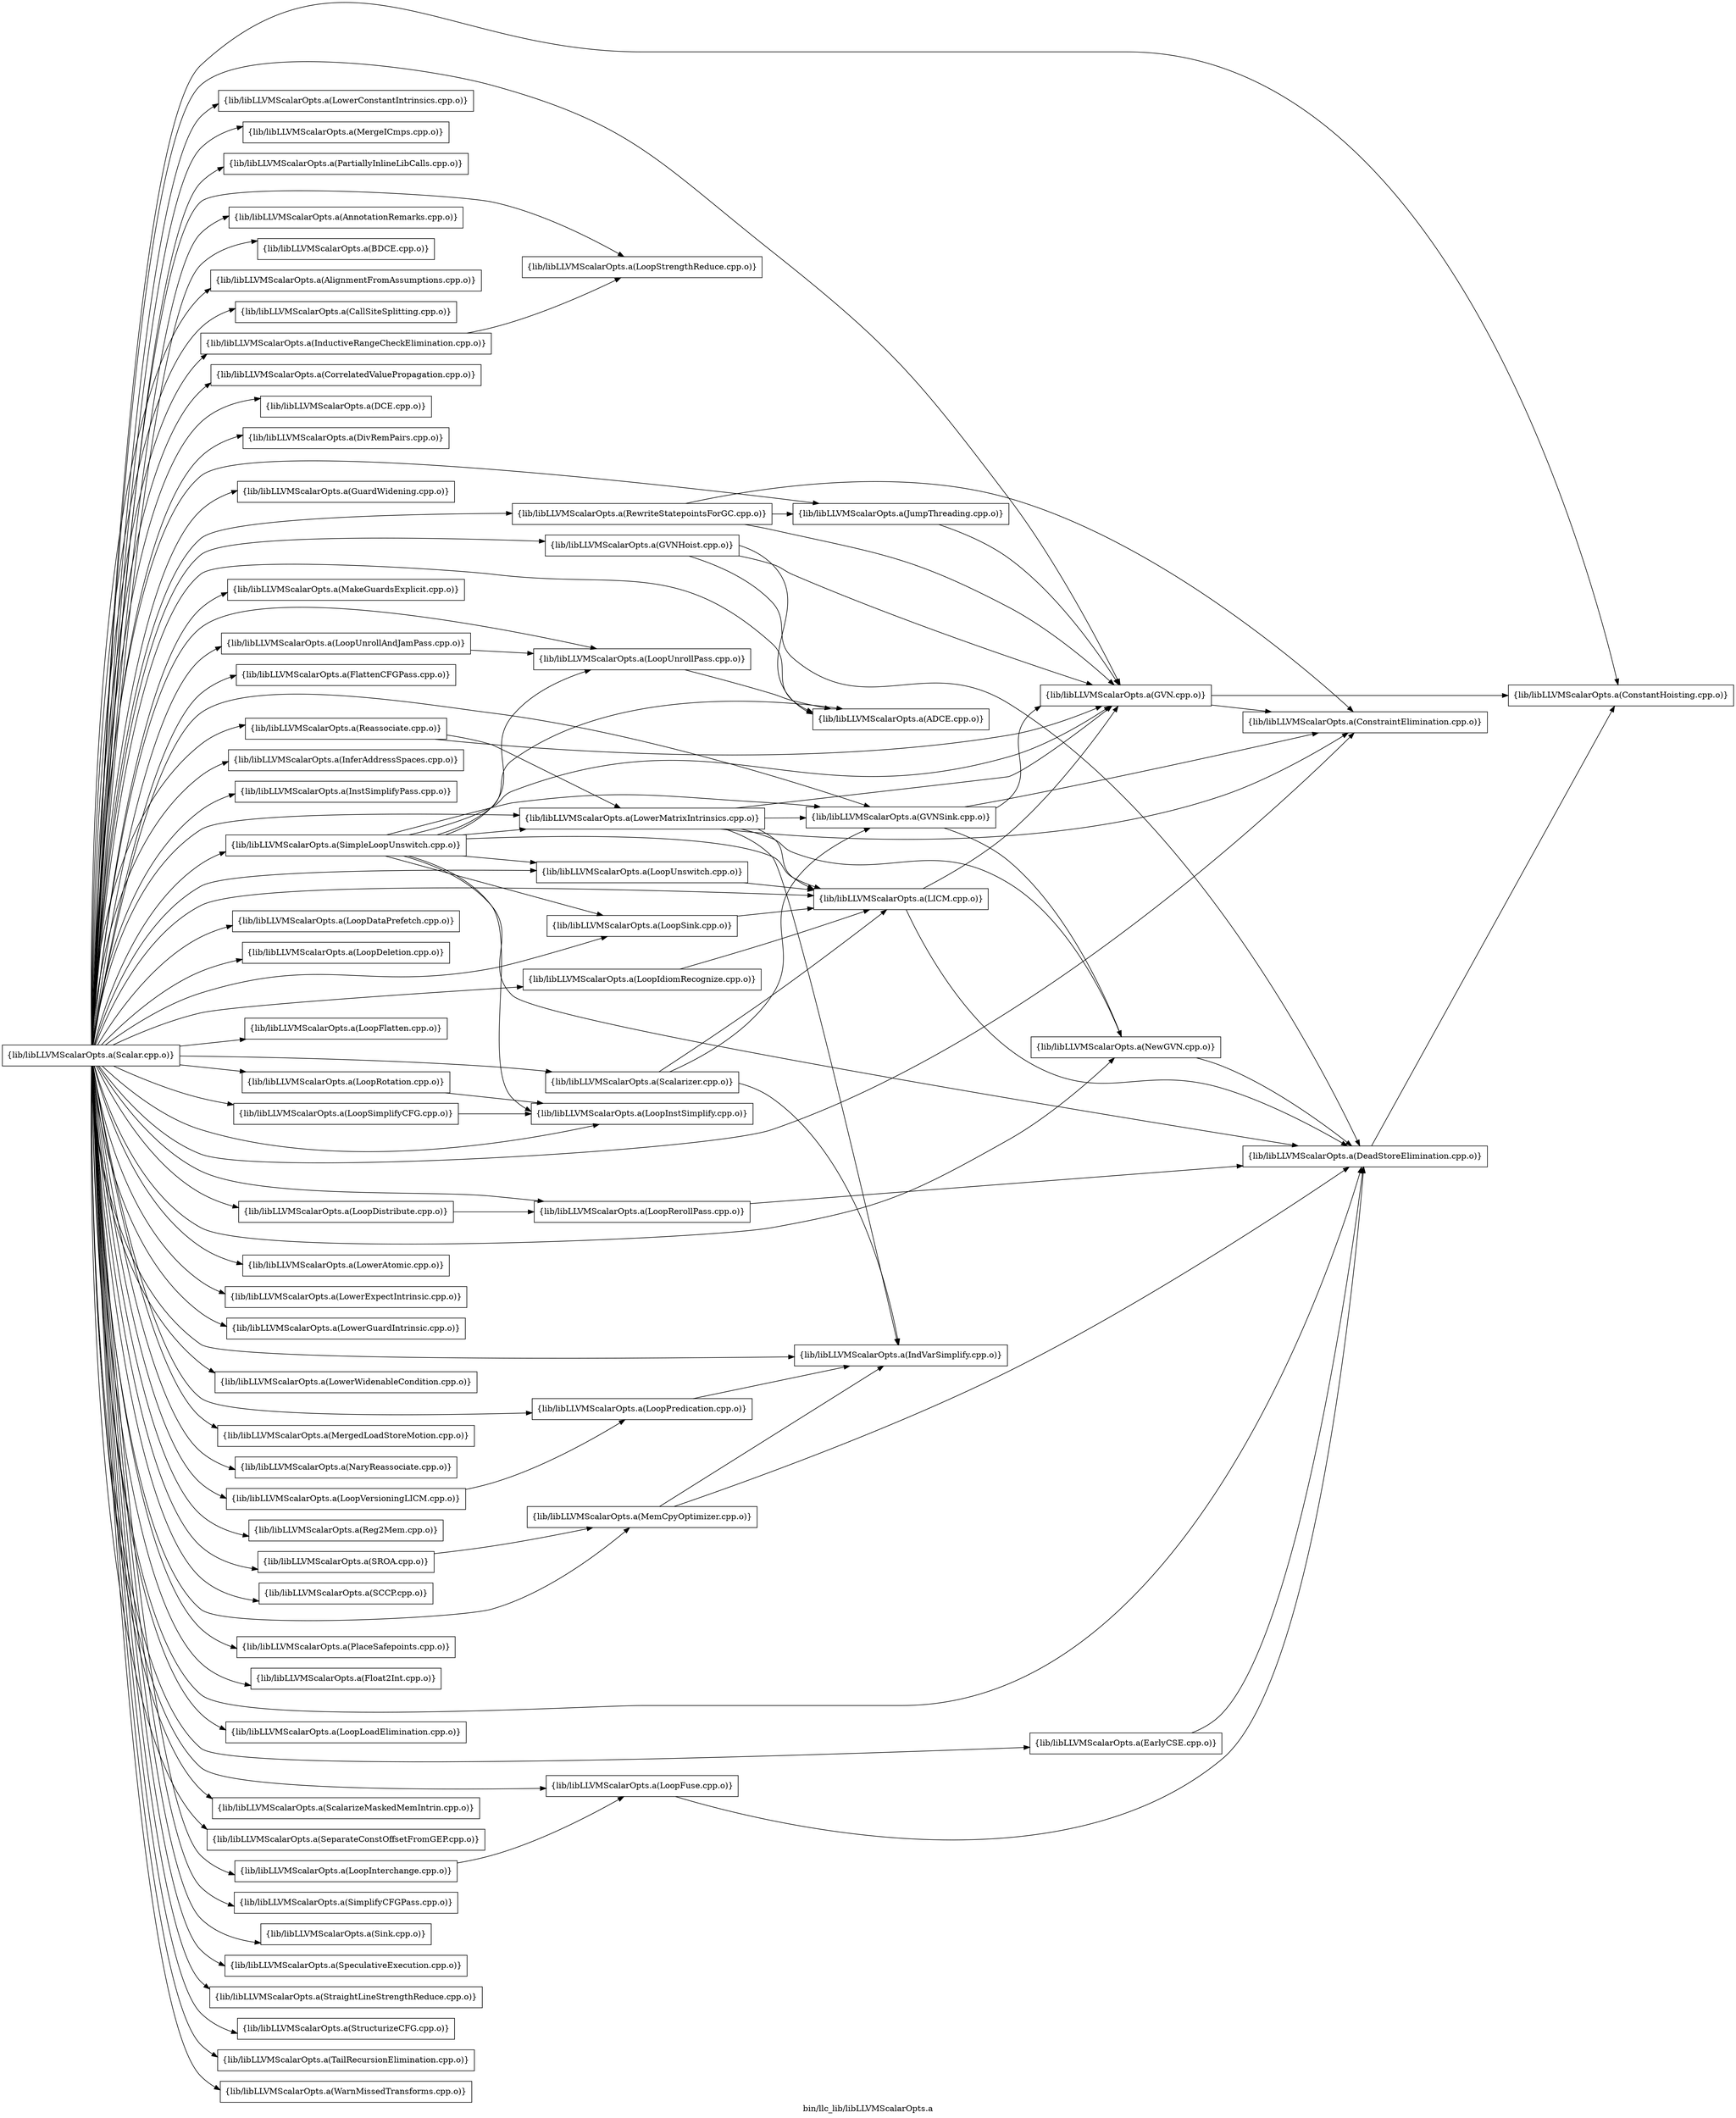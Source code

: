 digraph "bin/llc_lib/libLLVMScalarOpts.a" {
	label="bin/llc_lib/libLLVMScalarOpts.a";
	rankdir=LR;

	Node0x558d089945e8 [shape=record,shape=box,group=0,label="{lib/libLLVMScalarOpts.a(ConstantHoisting.cpp.o)}"];
	Node0x558d089765e8 [shape=record,shape=box,group=0,label="{lib/libLLVMScalarOpts.a(LoopStrengthReduce.cpp.o)}"];
	Node0x558d08978988 [shape=record,shape=box,group=0,label="{lib/libLLVMScalarOpts.a(Scalar.cpp.o)}"];
	Node0x558d08978988 -> Node0x558d089945e8;
	Node0x558d08978988 -> Node0x558d089765e8;
	Node0x558d08978988 -> Node0x558d089773f8;
	Node0x558d08978988 -> Node0x558d08977c68;
	Node0x558d08978988 -> Node0x558d08978668;
	Node0x558d08978988 -> Node0x558d08979018;
	Node0x558d08978988 -> Node0x558d08979748;
	Node0x558d08978988 -> Node0x558d0897d938;
	Node0x558d08978988 -> Node0x558d0897b458;
	Node0x558d08978988 -> Node0x558d0897b7c8;
	Node0x558d08978988 -> Node0x558d0897c448;
	Node0x558d08978988 -> Node0x558d08978ac8;
	Node0x558d08978988 -> Node0x558d08979c98;
	Node0x558d08978988 -> Node0x558d08977d08;
	Node0x558d08978988 -> Node0x558d08977768;
	Node0x558d08978988 -> Node0x558d08971db8;
	Node0x558d08978988 -> Node0x558d08972358;
	Node0x558d08978988 -> Node0x558d08973258;
	Node0x558d08978988 -> Node0x558d08972a38;
	Node0x558d08978988 -> Node0x558d08972cb8;
	Node0x558d08978988 -> Node0x558d08983518;
	Node0x558d08978988 -> Node0x558d089831f8;
	Node0x558d08978988 -> Node0x558d08984e68;
	Node0x558d08978988 -> Node0x558d08984a08;
	Node0x558d08978988 -> Node0x558d08984788;
	Node0x558d08978988 -> Node0x558d089854f8;
	Node0x558d08978988 -> Node0x558d08987118;
	Node0x558d08978988 -> Node0x558d089879d8;
	Node0x558d08978988 -> Node0x558d08986d08;
	Node0x558d08978988 -> Node0x558d0898ce38;
	Node0x558d08978988 -> Node0x558d0898d3d8;
	Node0x558d08978988 -> Node0x558d0898e328;
	Node0x558d08978988 -> Node0x558d0898e5a8;
	Node0x558d08978988 -> Node0x558d0898b718;
	Node0x558d08978988 -> Node0x558d08993878;
	Node0x558d08978988 -> Node0x558d08992a68;
	Node0x558d08978988 -> Node0x558d08992298;
	Node0x558d08978988 -> Node0x558d0898c938;
	Node0x558d08978988 -> Node0x558d0898bc68;
	Node0x558d08978988 -> Node0x558d0898b9e8;
	Node0x558d08978988 -> Node0x558d0898aae8;
	Node0x558d08978988 -> Node0x558d0898a638;
	Node0x558d08978988 -> Node0x558d08976a48;
	Node0x558d08978988 -> Node0x558d0897aaa8;
	Node0x558d08978988 -> Node0x558d0897ae68;
	Node0x558d08978988 -> Node0x558d0897a1e8;
	Node0x558d08978988 -> Node0x558d089795b8;
	Node0x558d08978988 -> Node0x558d08979d88;
	Node0x558d08978988 -> Node0x558d089790b8;
	Node0x558d08978988 -> Node0x558d08973208;
	Node0x558d08978988 -> Node0x558d089728f8;
	Node0x558d08978988 -> Node0x558d0898a228;
	Node0x558d08978988 -> Node0x558d089899b8;
	Node0x558d08978988 -> Node0x558d08987ed8;
	Node0x558d08978988 -> Node0x558d08988bf8;
	Node0x558d08978988 -> Node0x558d08982708;
	Node0x558d08978988 -> Node0x558d08980d18;
	Node0x558d08978988 -> Node0x558d08980818;
	Node0x558d08978988 -> Node0x558d08984c38;
	Node0x558d08978988 -> Node0x558d08982488;
	Node0x558d08978988 -> Node0x558d0897dd48;
	Node0x558d08978988 -> Node0x558d0897e9c8;
	Node0x558d08978988 -> Node0x558d0897e6a8;
	Node0x558d08978988 -> Node0x558d0897f288;
	Node0x558d08978988 -> Node0x558d0897ffa8;
	Node0x558d08978988 -> Node0x558d0897b9f8;
	Node0x558d08978988 -> Node0x558d0897b4a8;
	Node0x558d08978988 -> Node0x558d0897c128;
	Node0x558d08978988 -> Node0x558d0897cda8;
	Node0x558d08978988 -> Node0x558d0897da28;
	Node0x558d08978988 -> Node0x558d08998648;
	Node0x558d08978988 -> Node0x558d08991398;
	Node0x558d08978988 -> Node0x558d08991578;
	Node0x558d0897f288 [shape=record,shape=box,group=0,label="{lib/libLLVMScalarOpts.a(ScalarizeMaskedMemIntrin.cpp.o)}"];
	Node0x558d089773f8 [shape=record,shape=box,group=0,label="{lib/libLLVMScalarOpts.a(LowerConstantIntrinsics.cpp.o)}"];
	Node0x558d08977c68 [shape=record,shape=box,group=0,label="{lib/libLLVMScalarOpts.a(MergeICmps.cpp.o)}"];
	Node0x558d08978668 [shape=record,shape=box,group=0,label="{lib/libLLVMScalarOpts.a(PartiallyInlineLibCalls.cpp.o)}"];
	Node0x558d08979018 [shape=record,shape=box,group=0,label="{lib/libLLVMScalarOpts.a(ADCE.cpp.o)}"];
	Node0x558d08979748 [shape=record,shape=box,group=0,label="{lib/libLLVMScalarOpts.a(AnnotationRemarks.cpp.o)}"];
	Node0x558d0897d938 [shape=record,shape=box,group=0,label="{lib/libLLVMScalarOpts.a(BDCE.cpp.o)}"];
	Node0x558d0897b458 [shape=record,shape=box,group=0,label="{lib/libLLVMScalarOpts.a(AlignmentFromAssumptions.cpp.o)}"];
	Node0x558d0897b7c8 [shape=record,shape=box,group=0,label="{lib/libLLVMScalarOpts.a(CallSiteSplitting.cpp.o)}"];
	Node0x558d0897c448 [shape=record,shape=box,group=0,label="{lib/libLLVMScalarOpts.a(ConstraintElimination.cpp.o)}"];
	Node0x558d08978ac8 [shape=record,shape=box,group=0,label="{lib/libLLVMScalarOpts.a(CorrelatedValuePropagation.cpp.o)}"];
	Node0x558d08979c98 [shape=record,shape=box,group=0,label="{lib/libLLVMScalarOpts.a(DCE.cpp.o)}"];
	Node0x558d08977d08 [shape=record,shape=box,group=0,label="{lib/libLLVMScalarOpts.a(DivRemPairs.cpp.o)}"];
	Node0x558d08977768 [shape=record,shape=box,group=0,label="{lib/libLLVMScalarOpts.a(DeadStoreElimination.cpp.o)}"];
	Node0x558d08977768 -> Node0x558d089945e8;
	Node0x558d08971db8 [shape=record,shape=box,group=0,label="{lib/libLLVMScalarOpts.a(GuardWidening.cpp.o)}"];
	Node0x558d08972358 [shape=record,shape=box,group=0,label="{lib/libLLVMScalarOpts.a(GVN.cpp.o)}"];
	Node0x558d08972358 -> Node0x558d089945e8;
	Node0x558d08972358 -> Node0x558d0897c448;
	Node0x558d08973258 [shape=record,shape=box,group=0,label="{lib/libLLVMScalarOpts.a(NewGVN.cpp.o)}"];
	Node0x558d08973258 -> Node0x558d08977768;
	Node0x558d08972a38 [shape=record,shape=box,group=0,label="{lib/libLLVMScalarOpts.a(EarlyCSE.cpp.o)}"];
	Node0x558d08972a38 -> Node0x558d08977768;
	Node0x558d08972cb8 [shape=record,shape=box,group=0,label="{lib/libLLVMScalarOpts.a(MakeGuardsExplicit.cpp.o)}"];
	Node0x558d08983518 [shape=record,shape=box,group=0,label="{lib/libLLVMScalarOpts.a(GVNHoist.cpp.o)}"];
	Node0x558d08983518 -> Node0x558d08979018;
	Node0x558d08983518 -> Node0x558d08977768;
	Node0x558d08983518 -> Node0x558d08972358;
	Node0x558d089831f8 [shape=record,shape=box,group=0,label="{lib/libLLVMScalarOpts.a(GVNSink.cpp.o)}"];
	Node0x558d089831f8 -> Node0x558d0897c448;
	Node0x558d089831f8 -> Node0x558d08972358;
	Node0x558d089831f8 -> Node0x558d08973258;
	Node0x558d08984e68 [shape=record,shape=box,group=0,label="{lib/libLLVMScalarOpts.a(FlattenCFGPass.cpp.o)}"];
	Node0x558d08984a08 [shape=record,shape=box,group=0,label="{lib/libLLVMScalarOpts.a(InductiveRangeCheckElimination.cpp.o)}"];
	Node0x558d08984a08 -> Node0x558d089765e8;
	Node0x558d08984788 [shape=record,shape=box,group=0,label="{lib/libLLVMScalarOpts.a(IndVarSimplify.cpp.o)}"];
	Node0x558d089854f8 [shape=record,shape=box,group=0,label="{lib/libLLVMScalarOpts.a(InferAddressSpaces.cpp.o)}"];
	Node0x558d08987118 [shape=record,shape=box,group=0,label="{lib/libLLVMScalarOpts.a(InstSimplifyPass.cpp.o)}"];
	Node0x558d089879d8 [shape=record,shape=box,group=0,label="{lib/libLLVMScalarOpts.a(JumpThreading.cpp.o)}"];
	Node0x558d089879d8 -> Node0x558d08972358;
	Node0x558d08986d08 [shape=record,shape=box,group=0,label="{lib/libLLVMScalarOpts.a(LICM.cpp.o)}"];
	Node0x558d08986d08 -> Node0x558d08977768;
	Node0x558d08986d08 -> Node0x558d08972358;
	Node0x558d0898ce38 [shape=record,shape=box,group=0,label="{lib/libLLVMScalarOpts.a(LoopSink.cpp.o)}"];
	Node0x558d0898ce38 -> Node0x558d08986d08;
	Node0x558d0898d3d8 [shape=record,shape=box,group=0,label="{lib/libLLVMScalarOpts.a(LoopFuse.cpp.o)}"];
	Node0x558d0898d3d8 -> Node0x558d08977768;
	Node0x558d0898e328 [shape=record,shape=box,group=0,label="{lib/libLLVMScalarOpts.a(LoopDataPrefetch.cpp.o)}"];
	Node0x558d0898e5a8 [shape=record,shape=box,group=0,label="{lib/libLLVMScalarOpts.a(LoopDeletion.cpp.o)}"];
	Node0x558d0898b718 [shape=record,shape=box,group=0,label="{lib/libLLVMScalarOpts.a(LoopInstSimplify.cpp.o)}"];
	Node0x558d08993878 [shape=record,shape=box,group=0,label="{lib/libLLVMScalarOpts.a(LoopInterchange.cpp.o)}"];
	Node0x558d08993878 -> Node0x558d0898d3d8;
	Node0x558d08992a68 [shape=record,shape=box,group=0,label="{lib/libLLVMScalarOpts.a(LoopFlatten.cpp.o)}"];
	Node0x558d08992298 [shape=record,shape=box,group=0,label="{lib/libLLVMScalarOpts.a(LoopPredication.cpp.o)}"];
	Node0x558d08992298 -> Node0x558d08984788;
	Node0x558d0898c938 [shape=record,shape=box,group=0,label="{lib/libLLVMScalarOpts.a(LoopRotation.cpp.o)}"];
	Node0x558d0898c938 -> Node0x558d0898b718;
	Node0x558d0898bc68 [shape=record,shape=box,group=0,label="{lib/libLLVMScalarOpts.a(LoopRerollPass.cpp.o)}"];
	Node0x558d0898bc68 -> Node0x558d08977768;
	Node0x558d0898b9e8 [shape=record,shape=box,group=0,label="{lib/libLLVMScalarOpts.a(LoopUnrollPass.cpp.o)}"];
	Node0x558d0898b9e8 -> Node0x558d08979018;
	Node0x558d0898aae8 [shape=record,shape=box,group=0,label="{lib/libLLVMScalarOpts.a(LoopUnrollAndJamPass.cpp.o)}"];
	Node0x558d0898aae8 -> Node0x558d0898b9e8;
	Node0x558d0898a638 [shape=record,shape=box,group=0,label="{lib/libLLVMScalarOpts.a(LoopUnswitch.cpp.o)}"];
	Node0x558d0898a638 -> Node0x558d08986d08;
	Node0x558d08976a48 [shape=record,shape=box,group=0,label="{lib/libLLVMScalarOpts.a(LoopVersioningLICM.cpp.o)}"];
	Node0x558d08976a48 -> Node0x558d08992298;
	Node0x558d0897aaa8 [shape=record,shape=box,group=0,label="{lib/libLLVMScalarOpts.a(LoopIdiomRecognize.cpp.o)}"];
	Node0x558d0897aaa8 -> Node0x558d08986d08;
	Node0x558d0897ae68 [shape=record,shape=box,group=0,label="{lib/libLLVMScalarOpts.a(LowerAtomic.cpp.o)}"];
	Node0x558d0897a1e8 [shape=record,shape=box,group=0,label="{lib/libLLVMScalarOpts.a(LowerExpectIntrinsic.cpp.o)}"];
	Node0x558d089795b8 [shape=record,shape=box,group=0,label="{lib/libLLVMScalarOpts.a(LowerGuardIntrinsic.cpp.o)}"];
	Node0x558d08979d88 [shape=record,shape=box,group=0,label="{lib/libLLVMScalarOpts.a(LowerMatrixIntrinsics.cpp.o)}"];
	Node0x558d08979d88 -> Node0x558d0897c448;
	Node0x558d08979d88 -> Node0x558d08972358;
	Node0x558d08979d88 -> Node0x558d08973258;
	Node0x558d08979d88 -> Node0x558d089831f8;
	Node0x558d08979d88 -> Node0x558d08984788;
	Node0x558d08979d88 -> Node0x558d08986d08;
	Node0x558d089790b8 [shape=record,shape=box,group=0,label="{lib/libLLVMScalarOpts.a(LowerWidenableCondition.cpp.o)}"];
	Node0x558d08973208 [shape=record,shape=box,group=0,label="{lib/libLLVMScalarOpts.a(MemCpyOptimizer.cpp.o)}"];
	Node0x558d08973208 -> Node0x558d08977768;
	Node0x558d08973208 -> Node0x558d08984788;
	Node0x558d089728f8 [shape=record,shape=box,group=0,label="{lib/libLLVMScalarOpts.a(MergedLoadStoreMotion.cpp.o)}"];
	Node0x558d0898a228 [shape=record,shape=box,group=0,label="{lib/libLLVMScalarOpts.a(NaryReassociate.cpp.o)}"];
	Node0x558d089899b8 [shape=record,shape=box,group=0,label="{lib/libLLVMScalarOpts.a(Reassociate.cpp.o)}"];
	Node0x558d089899b8 -> Node0x558d08972358;
	Node0x558d089899b8 -> Node0x558d08979d88;
	Node0x558d08987ed8 [shape=record,shape=box,group=0,label="{lib/libLLVMScalarOpts.a(Reg2Mem.cpp.o)}"];
	Node0x558d08988bf8 [shape=record,shape=box,group=0,label="{lib/libLLVMScalarOpts.a(RewriteStatepointsForGC.cpp.o)}"];
	Node0x558d08988bf8 -> Node0x558d0897c448;
	Node0x558d08988bf8 -> Node0x558d08972358;
	Node0x558d08988bf8 -> Node0x558d089879d8;
	Node0x558d08982708 [shape=record,shape=box,group=0,label="{lib/libLLVMScalarOpts.a(SCCP.cpp.o)}"];
	Node0x558d08980d18 [shape=record,shape=box,group=0,label="{lib/libLLVMScalarOpts.a(SROA.cpp.o)}"];
	Node0x558d08980d18 -> Node0x558d08973208;
	Node0x558d08980818 [shape=record,shape=box,group=0,label="{lib/libLLVMScalarOpts.a(PlaceSafepoints.cpp.o)}"];
	Node0x558d08984c38 [shape=record,shape=box,group=0,label="{lib/libLLVMScalarOpts.a(Float2Int.cpp.o)}"];
	Node0x558d08982488 [shape=record,shape=box,group=0,label="{lib/libLLVMScalarOpts.a(LoopDistribute.cpp.o)}"];
	Node0x558d08982488 -> Node0x558d0898bc68;
	Node0x558d0897dd48 [shape=record,shape=box,group=0,label="{lib/libLLVMScalarOpts.a(LoopLoadElimination.cpp.o)}"];
	Node0x558d0897e9c8 [shape=record,shape=box,group=0,label="{lib/libLLVMScalarOpts.a(LoopSimplifyCFG.cpp.o)}"];
	Node0x558d0897e9c8 -> Node0x558d0898b718;
	Node0x558d0897e6a8 [shape=record,shape=box,group=0,label="{lib/libLLVMScalarOpts.a(Scalarizer.cpp.o)}"];
	Node0x558d0897e6a8 -> Node0x558d089831f8;
	Node0x558d0897e6a8 -> Node0x558d08984788;
	Node0x558d0897e6a8 -> Node0x558d08986d08;
	Node0x558d0897ffa8 [shape=record,shape=box,group=0,label="{lib/libLLVMScalarOpts.a(SeparateConstOffsetFromGEP.cpp.o)}"];
	Node0x558d0897b9f8 [shape=record,shape=box,group=0,label="{lib/libLLVMScalarOpts.a(SimpleLoopUnswitch.cpp.o)}"];
	Node0x558d0897b9f8 -> Node0x558d08979018;
	Node0x558d0897b9f8 -> Node0x558d08977768;
	Node0x558d0897b9f8 -> Node0x558d08972358;
	Node0x558d0897b9f8 -> Node0x558d089831f8;
	Node0x558d0897b9f8 -> Node0x558d08986d08;
	Node0x558d0897b9f8 -> Node0x558d0898ce38;
	Node0x558d0897b9f8 -> Node0x558d0898b718;
	Node0x558d0897b9f8 -> Node0x558d0898b9e8;
	Node0x558d0897b9f8 -> Node0x558d0898a638;
	Node0x558d0897b9f8 -> Node0x558d08979d88;
	Node0x558d0897b4a8 [shape=record,shape=box,group=0,label="{lib/libLLVMScalarOpts.a(SimplifyCFGPass.cpp.o)}"];
	Node0x558d0897c128 [shape=record,shape=box,group=0,label="{lib/libLLVMScalarOpts.a(Sink.cpp.o)}"];
	Node0x558d0897cda8 [shape=record,shape=box,group=0,label="{lib/libLLVMScalarOpts.a(SpeculativeExecution.cpp.o)}"];
	Node0x558d0897da28 [shape=record,shape=box,group=0,label="{lib/libLLVMScalarOpts.a(StraightLineStrengthReduce.cpp.o)}"];
	Node0x558d08998648 [shape=record,shape=box,group=0,label="{lib/libLLVMScalarOpts.a(StructurizeCFG.cpp.o)}"];
	Node0x558d08991398 [shape=record,shape=box,group=0,label="{lib/libLLVMScalarOpts.a(TailRecursionElimination.cpp.o)}"];
	Node0x558d08991578 [shape=record,shape=box,group=0,label="{lib/libLLVMScalarOpts.a(WarnMissedTransforms.cpp.o)}"];
}
